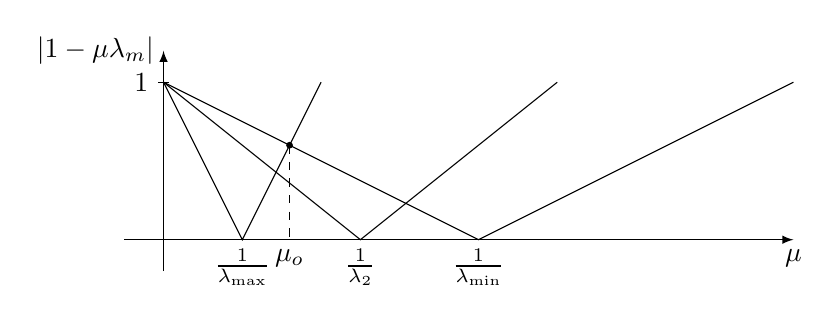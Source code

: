 \begin{tikzpicture}[y=2cm]
  %axes
  \draw[->,>=latex] (-0.5,0) -- (8,0) node [below] {$\mu$};
  \draw[->,>=latex] (0,-0.2) -- (0,1.2) node [left] {$|1-\mu\lambda_m|$};
  \draw (-2pt,1) node [left] {$1$} -- (2pt,1);
  %eigenvalues
  \coordinate (lam1) at (1,0);
  \coordinate (lam2) at (2.5,0);
  \coordinate (lam3) at (4,0);
  \coordinate (muo) at (1.6,0.6);
  %draw modes
  \draw (0,1) -- (lam1) -- ($2*(lam1)+(0,1)$);
  \draw (0,1) -- (lam2) -- ($2*(lam2)+(0,1)$);
  \draw (0,1) -- (lam3) -- ($2*(lam3)+(0,1)$);
  %write text
  \begin{scope}[below]
    \node at (lam1) {$\frac{1}{\lambda_\textup{max}}$};
    \node at (lam2) {$\frac{1}{\lambda_2}$};
    \node at (lam3) {$\frac{1}{\lambda_\textup{min}}$};
    \draw[dashed] (muo) -- (muo |- 0,0) node {$\mu_o$};
    \filldraw (muo) circle (1pt);
  \end{scope}
\end{tikzpicture}
